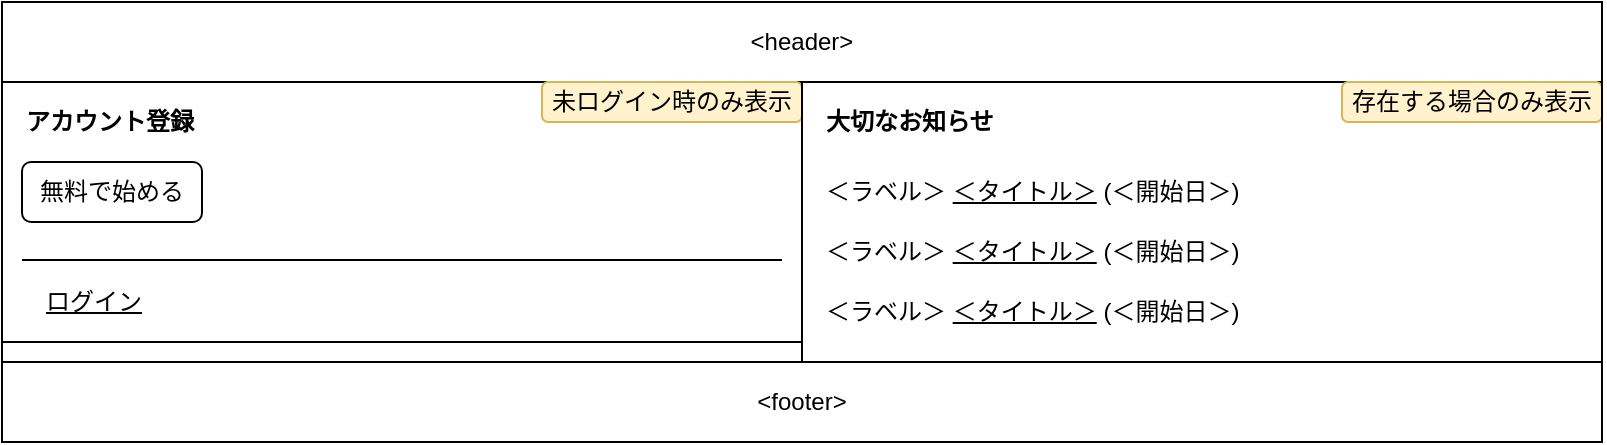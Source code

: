 <mxfile version="15.4.0" type="device"><diagram id="r8BipgqtkS832m_hnbsf" name="ページ1"><mxGraphModel dx="1106" dy="770" grid="1" gridSize="10" guides="1" tooltips="1" connect="1" arrows="1" fold="1" page="1" pageScale="1" pageWidth="827" pageHeight="1169" math="0" shadow="0"><root><mxCell id="0"/><mxCell id="1" parent="0"/><mxCell id="pv7byoKYT15ZMKAU5KWC-1" value="&amp;lt;header&amp;gt;" style="rounded=0;whiteSpace=wrap;html=1;fillColor=none;" parent="1" vertex="1"><mxGeometry width="800" height="40" as="geometry"/></mxCell><mxCell id="pv7byoKYT15ZMKAU5KWC-2" value="&amp;lt;footer&amp;gt;" style="rounded=0;whiteSpace=wrap;html=1;fillColor=none;" parent="1" vertex="1"><mxGeometry y="180" width="800" height="40" as="geometry"/></mxCell><mxCell id="pv7byoKYT15ZMKAU5KWC-6" value="&lt;b&gt;大切なお知らせ&lt;/b&gt;" style="text;html=1;strokeColor=none;fillColor=none;align=left;verticalAlign=middle;whiteSpace=wrap;rounded=0;" parent="1" vertex="1"><mxGeometry x="410" y="50" width="90" height="20" as="geometry"/></mxCell><mxCell id="pv7byoKYT15ZMKAU5KWC-18" value="&lt;b&gt;アカウント登録&lt;/b&gt;" style="text;html=1;strokeColor=none;fillColor=none;align=left;verticalAlign=middle;whiteSpace=wrap;rounded=0;" parent="1" vertex="1"><mxGeometry x="10" y="50" width="90" height="20" as="geometry"/></mxCell><mxCell id="pv7byoKYT15ZMKAU5KWC-20" value="無料で始める" style="rounded=1;whiteSpace=wrap;html=1;align=center;" parent="1" vertex="1"><mxGeometry x="10" y="80" width="90" height="30" as="geometry"/></mxCell><mxCell id="pv7byoKYT15ZMKAU5KWC-23" value="&lt;u&gt;ログイン&lt;/u&gt;" style="text;html=1;strokeColor=none;fillColor=none;align=left;verticalAlign=middle;whiteSpace=wrap;rounded=0;" parent="1" vertex="1"><mxGeometry x="20" y="140" width="60" height="20" as="geometry"/></mxCell><mxCell id="pv7byoKYT15ZMKAU5KWC-24" value="" style="endArrow=none;html=1;strokeColor=#000000;" parent="1" edge="1"><mxGeometry width="50" height="50" relative="1" as="geometry"><mxPoint x="10" y="129" as="sourcePoint"/><mxPoint x="390" y="129" as="targetPoint"/></mxGeometry></mxCell><mxCell id="vp1RwsPCOf9_Vk5sr6uC-1" value="未ログイン時のみ表示" style="rounded=1;whiteSpace=wrap;html=1;fillColor=#fff2cc;strokeColor=#d6b656;" parent="1" vertex="1"><mxGeometry x="270" y="40" width="130" height="20" as="geometry"/></mxCell><mxCell id="CL9SofCCcr0Ct4iOSTFO-3" value="&lt;span&gt;＜ラベル＞&amp;nbsp;&lt;/span&gt;&lt;u&gt;＜タイトル＞&lt;/u&gt;&lt;span&gt;&amp;nbsp;(＜開始日＞)&lt;/span&gt;" style="text;html=1;strokeColor=none;fillColor=none;align=left;verticalAlign=middle;whiteSpace=wrap;rounded=0;" parent="1" vertex="1"><mxGeometry x="410" y="80" width="220" height="30" as="geometry"/></mxCell><mxCell id="CL9SofCCcr0Ct4iOSTFO-4" value="&lt;span&gt;＜ラベル＞&amp;nbsp;&lt;/span&gt;&lt;u&gt;＜タイトル＞&lt;/u&gt;&lt;span&gt;&amp;nbsp;(＜開始日＞)&lt;/span&gt;" style="text;html=1;strokeColor=none;fillColor=none;align=left;verticalAlign=middle;whiteSpace=wrap;rounded=0;" parent="1" vertex="1"><mxGeometry x="410" y="110" width="220" height="30" as="geometry"/></mxCell><mxCell id="CL9SofCCcr0Ct4iOSTFO-5" value="&lt;span&gt;＜ラベル＞&amp;nbsp;&lt;/span&gt;&lt;u&gt;＜タイトル＞&lt;/u&gt;&lt;span&gt;&amp;nbsp;(＜開始日＞)&lt;/span&gt;" style="text;html=1;strokeColor=none;fillColor=none;align=left;verticalAlign=middle;whiteSpace=wrap;rounded=0;" parent="1" vertex="1"><mxGeometry x="410" y="140" width="220" height="30" as="geometry"/></mxCell><mxCell id="A9gH7Fg5eHLyy5hJs-Y7-1" value="存在する場合のみ表示" style="rounded=1;whiteSpace=wrap;html=1;fillColor=#fff2cc;strokeColor=#d6b656;" parent="1" vertex="1"><mxGeometry x="670" y="40" width="130" height="20" as="geometry"/></mxCell><mxCell id="qOTl39EByjhpS25aWGuv-1" value="" style="endArrow=none;html=1;strokeColor=#000000;exitX=0;exitY=1;exitDx=0;exitDy=0;entryX=0;entryY=0;entryDx=0;entryDy=0;" parent="1" source="pv7byoKYT15ZMKAU5KWC-1" target="pv7byoKYT15ZMKAU5KWC-2" edge="1"><mxGeometry width="50" height="50" relative="1" as="geometry"><mxPoint x="20" y="139" as="sourcePoint"/><mxPoint x="400" y="139" as="targetPoint"/></mxGeometry></mxCell><mxCell id="qOTl39EByjhpS25aWGuv-2" value="" style="endArrow=none;html=1;strokeColor=#000000;exitX=0.5;exitY=1;exitDx=0;exitDy=0;" parent="1" source="pv7byoKYT15ZMKAU5KWC-1" target="pv7byoKYT15ZMKAU5KWC-2" edge="1"><mxGeometry width="50" height="50" relative="1" as="geometry"><mxPoint x="10" y="50" as="sourcePoint"/><mxPoint x="10" y="190" as="targetPoint"/></mxGeometry></mxCell><mxCell id="qOTl39EByjhpS25aWGuv-3" value="" style="endArrow=none;html=1;strokeColor=#000000;exitX=1;exitY=1;exitDx=0;exitDy=0;entryX=1;entryY=0;entryDx=0;entryDy=0;" parent="1" source="pv7byoKYT15ZMKAU5KWC-1" target="pv7byoKYT15ZMKAU5KWC-2" edge="1"><mxGeometry width="50" height="50" relative="1" as="geometry"><mxPoint x="410" y="50" as="sourcePoint"/><mxPoint x="410" y="190" as="targetPoint"/></mxGeometry></mxCell><mxCell id="qOTl39EByjhpS25aWGuv-4" value="" style="endArrow=none;html=1;strokeColor=#000000;" parent="1" edge="1"><mxGeometry width="50" height="50" relative="1" as="geometry"><mxPoint y="170" as="sourcePoint"/><mxPoint x="400" y="170" as="targetPoint"/></mxGeometry></mxCell></root></mxGraphModel></diagram></mxfile>